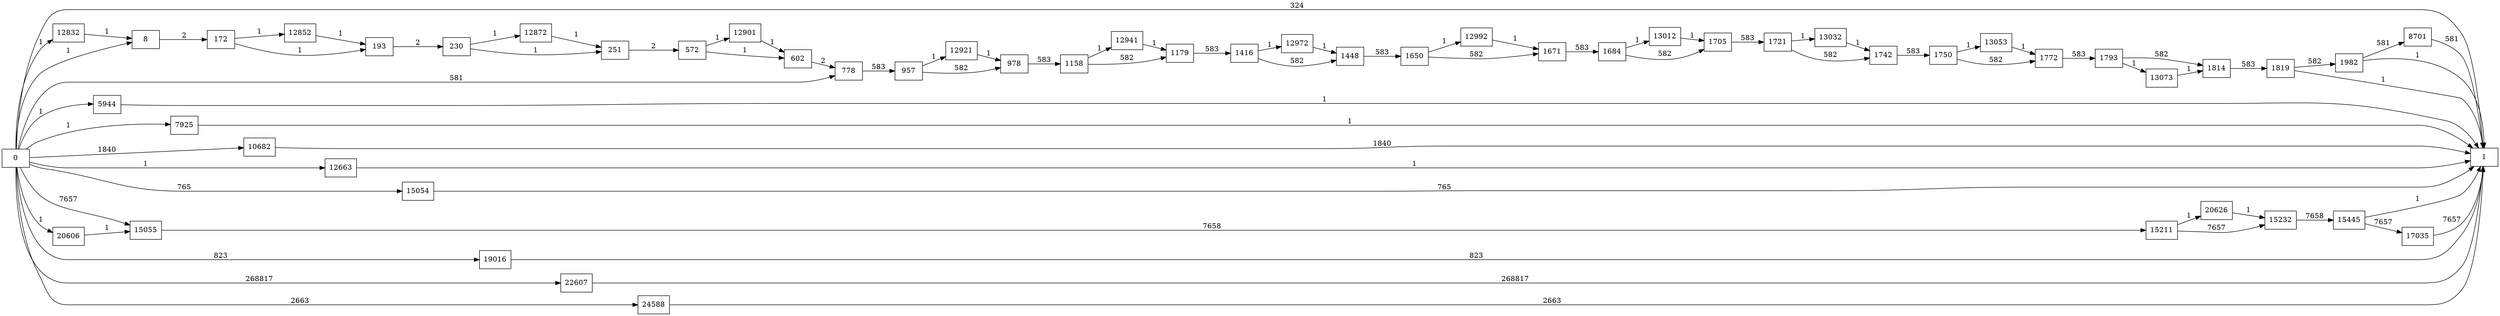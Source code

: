 digraph {
	graph [rankdir=LR]
	node [shape=rectangle]
	8 -> 172 [label=2]
	172 -> 193 [label=1]
	172 -> 12852 [label=1]
	193 -> 230 [label=2]
	230 -> 251 [label=1]
	230 -> 12872 [label=1]
	251 -> 572 [label=2]
	572 -> 602 [label=1]
	572 -> 12901 [label=1]
	602 -> 778 [label=2]
	778 -> 957 [label=583]
	957 -> 978 [label=582]
	957 -> 12921 [label=1]
	978 -> 1158 [label=583]
	1158 -> 1179 [label=582]
	1158 -> 12941 [label=1]
	1179 -> 1416 [label=583]
	1416 -> 1448 [label=582]
	1416 -> 12972 [label=1]
	1448 -> 1650 [label=583]
	1650 -> 1671 [label=582]
	1650 -> 12992 [label=1]
	1671 -> 1684 [label=583]
	1684 -> 1705 [label=582]
	1684 -> 13012 [label=1]
	1705 -> 1721 [label=583]
	1721 -> 1742 [label=582]
	1721 -> 13032 [label=1]
	1742 -> 1750 [label=583]
	1750 -> 1772 [label=582]
	1750 -> 13053 [label=1]
	1772 -> 1793 [label=583]
	1793 -> 1814 [label=582]
	1793 -> 13073 [label=1]
	1814 -> 1819 [label=583]
	1819 -> 1 [label=1]
	1819 -> 1982 [label=582]
	1982 -> 1 [label=1]
	1982 -> 8701 [label=581]
	5944 -> 1 [label=1]
	7925 -> 1 [label=1]
	8701 -> 1 [label=581]
	10682 -> 1 [label=1840]
	12663 -> 1 [label=1]
	12832 -> 8 [label=1]
	12852 -> 193 [label=1]
	12872 -> 251 [label=1]
	12901 -> 602 [label=1]
	12921 -> 978 [label=1]
	12941 -> 1179 [label=1]
	12972 -> 1448 [label=1]
	12992 -> 1671 [label=1]
	13012 -> 1705 [label=1]
	13032 -> 1742 [label=1]
	13053 -> 1772 [label=1]
	13073 -> 1814 [label=1]
	15054 -> 1 [label=765]
	15055 -> 15211 [label=7658]
	15211 -> 15232 [label=7657]
	15211 -> 20626 [label=1]
	15232 -> 15445 [label=7658]
	15445 -> 1 [label=1]
	15445 -> 17035 [label=7657]
	17035 -> 1 [label=7657]
	19016 -> 1 [label=823]
	20606 -> 15055 [label=1]
	20626 -> 15232 [label=1]
	22607 -> 1 [label=268817]
	24588 -> 1 [label=2663]
	0 -> 778 [label=581]
	0 -> 15055 [label=7657]
	0 -> 8 [label=1]
	0 -> 1 [label=324]
	0 -> 5944 [label=1]
	0 -> 7925 [label=1]
	0 -> 10682 [label=1840]
	0 -> 12663 [label=1]
	0 -> 12832 [label=1]
	0 -> 15054 [label=765]
	0 -> 19016 [label=823]
	0 -> 20606 [label=1]
	0 -> 22607 [label=268817]
	0 -> 24588 [label=2663]
}
